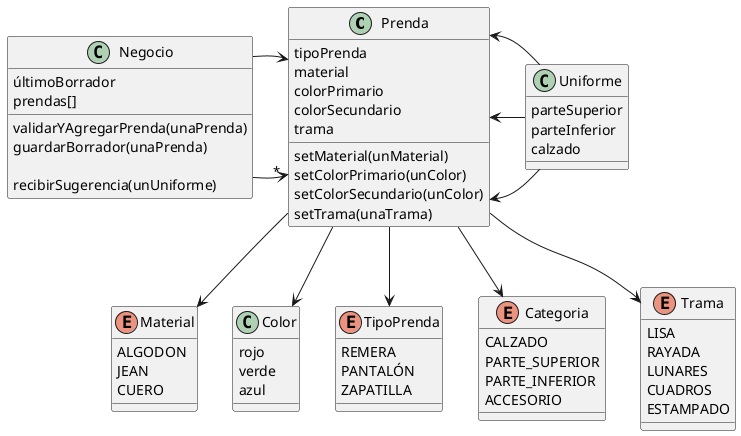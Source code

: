 @startuml QMP Segunda Iteración

class Prenda{
  tipoPrenda
  material
  colorPrimario
  colorSecundario
  trama

  setMaterial(unMaterial)
  setColorPrimario(unColor)
  setColorSecundario(unColor)
  setTrama(unaTrama)
}

Prenda -d-> Material
enum Material{
  ALGODON
  JEAN
  CUERO
}

Prenda -d-> Color
class Color{
  rojo
  verde
  azul
}

Prenda -d-> TipoPrenda
enum TipoPrenda{
  REMERA
  PANTALÓN
  ZAPATILLA
}


Prenda -d-> Categoria
enum Categoria{
  CALZADO
  PARTE_SUPERIOR
  PARTE_INFERIOR
  ACCESORIO
}

Prenda -d-> Trama
enum Trama{
  LISA
  RAYADA
  LUNARES
  CUADROS
  ESTAMPADO
}


Negocio -> "*" Prenda
Negocio -> Prenda
class Negocio{

  últimoBorrador
  prendas[]

  validarYAgregarPrenda(unaPrenda)
  guardarBorrador(unaPrenda)

  recibirSugerencia(unUniforme)

}


Uniforme -l-> Prenda
Uniforme -l-> Prenda
Uniforme -l-> Prenda
class Uniforme{
  parteSuperior
  parteInferior
  calzado
}




@enduml

